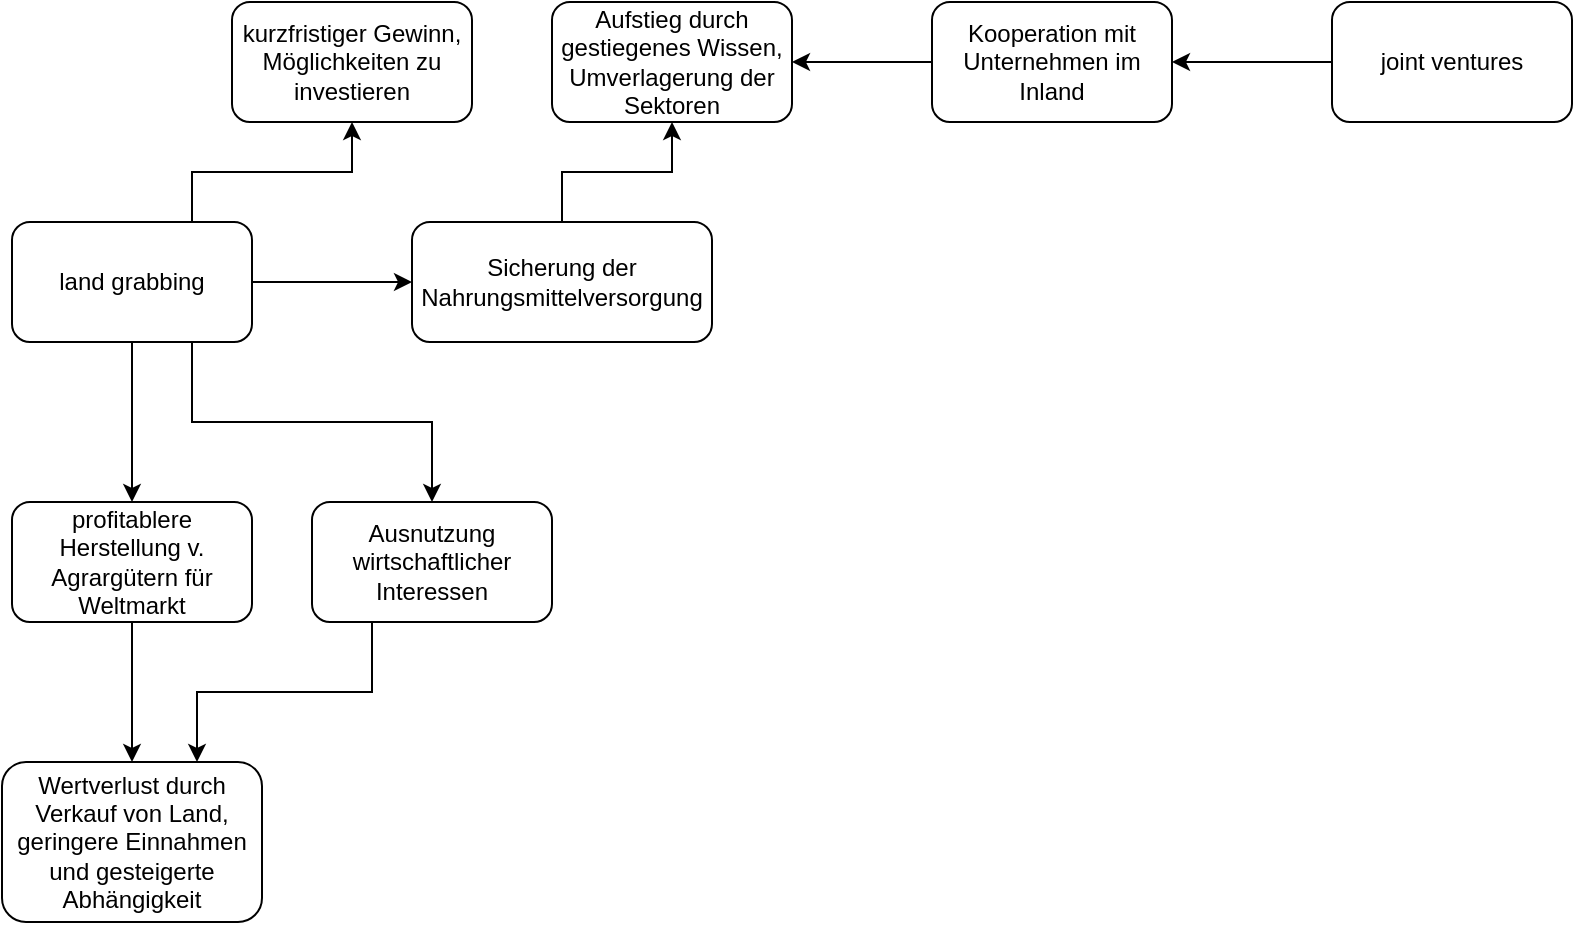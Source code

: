 <mxfile version="26.2.14">
  <diagram name="Seite-1" id="uUq1k5Td3A4MML32XgdD">
    <mxGraphModel dx="786" dy="427" grid="1" gridSize="10" guides="1" tooltips="1" connect="1" arrows="1" fold="1" page="1" pageScale="1" pageWidth="827" pageHeight="1169" math="0" shadow="0">
      <root>
        <mxCell id="0" />
        <mxCell id="1" parent="0" />
        <mxCell id="1toj12y2_de78bXx69sF-4" value="" style="edgeStyle=orthogonalEdgeStyle;rounded=0;orthogonalLoop=1;jettySize=auto;html=1;" edge="1" parent="1" source="1toj12y2_de78bXx69sF-2" target="1toj12y2_de78bXx69sF-3">
          <mxGeometry relative="1" as="geometry" />
        </mxCell>
        <mxCell id="1toj12y2_de78bXx69sF-7" value="" style="edgeStyle=orthogonalEdgeStyle;rounded=0;orthogonalLoop=1;jettySize=auto;html=1;" edge="1" parent="1" source="1toj12y2_de78bXx69sF-2" target="1toj12y2_de78bXx69sF-6">
          <mxGeometry relative="1" as="geometry" />
        </mxCell>
        <mxCell id="1toj12y2_de78bXx69sF-10" style="edgeStyle=orthogonalEdgeStyle;rounded=0;orthogonalLoop=1;jettySize=auto;html=1;exitX=0.75;exitY=1;exitDx=0;exitDy=0;" edge="1" parent="1" source="1toj12y2_de78bXx69sF-2" target="1toj12y2_de78bXx69sF-11">
          <mxGeometry relative="1" as="geometry">
            <mxPoint x="510" y="670" as="targetPoint" />
          </mxGeometry>
        </mxCell>
        <mxCell id="1toj12y2_de78bXx69sF-13" style="edgeStyle=orthogonalEdgeStyle;rounded=0;orthogonalLoop=1;jettySize=auto;html=1;exitX=0.75;exitY=0;exitDx=0;exitDy=0;" edge="1" parent="1" source="1toj12y2_de78bXx69sF-2" target="1toj12y2_de78bXx69sF-14">
          <mxGeometry relative="1" as="geometry">
            <mxPoint x="500" y="470" as="targetPoint" />
          </mxGeometry>
        </mxCell>
        <mxCell id="1toj12y2_de78bXx69sF-2" value="land grabbing" style="rounded=1;whiteSpace=wrap;html=1;" vertex="1" parent="1">
          <mxGeometry x="330" y="520" width="120" height="60" as="geometry" />
        </mxCell>
        <mxCell id="1toj12y2_de78bXx69sF-15" style="edgeStyle=orthogonalEdgeStyle;rounded=0;orthogonalLoop=1;jettySize=auto;html=1;exitX=0.5;exitY=0;exitDx=0;exitDy=0;" edge="1" parent="1" source="1toj12y2_de78bXx69sF-3" target="1toj12y2_de78bXx69sF-16">
          <mxGeometry relative="1" as="geometry">
            <mxPoint x="640" y="460" as="targetPoint" />
          </mxGeometry>
        </mxCell>
        <mxCell id="1toj12y2_de78bXx69sF-3" value="Sicherung der Nahrungsmittelversorgung" style="rounded=1;whiteSpace=wrap;html=1;" vertex="1" parent="1">
          <mxGeometry x="530" y="520" width="150" height="60" as="geometry" />
        </mxCell>
        <mxCell id="1toj12y2_de78bXx69sF-9" value="" style="edgeStyle=orthogonalEdgeStyle;rounded=0;orthogonalLoop=1;jettySize=auto;html=1;" edge="1" parent="1" source="1toj12y2_de78bXx69sF-6" target="1toj12y2_de78bXx69sF-8">
          <mxGeometry relative="1" as="geometry" />
        </mxCell>
        <mxCell id="1toj12y2_de78bXx69sF-6" value="profitablere Herstellung v. Agrargütern für Weltmarkt" style="whiteSpace=wrap;html=1;rounded=1;" vertex="1" parent="1">
          <mxGeometry x="330" y="660" width="120" height="60" as="geometry" />
        </mxCell>
        <mxCell id="1toj12y2_de78bXx69sF-8" value="Wertverlust durch Verkauf von Land, geringere Einnahmen und gesteigerte Abhängigkeit" style="whiteSpace=wrap;html=1;rounded=1;" vertex="1" parent="1">
          <mxGeometry x="325" y="790" width="130" height="80" as="geometry" />
        </mxCell>
        <mxCell id="1toj12y2_de78bXx69sF-12" style="edgeStyle=orthogonalEdgeStyle;rounded=0;orthogonalLoop=1;jettySize=auto;html=1;entryX=0.75;entryY=0;entryDx=0;entryDy=0;exitX=0.25;exitY=1;exitDx=0;exitDy=0;" edge="1" parent="1" source="1toj12y2_de78bXx69sF-11" target="1toj12y2_de78bXx69sF-8">
          <mxGeometry relative="1" as="geometry">
            <mxPoint x="480" y="730" as="sourcePoint" />
          </mxGeometry>
        </mxCell>
        <mxCell id="1toj12y2_de78bXx69sF-11" value="Ausnutzung wirtschaftlicher Interessen" style="rounded=1;whiteSpace=wrap;html=1;" vertex="1" parent="1">
          <mxGeometry x="480" y="660" width="120" height="60" as="geometry" />
        </mxCell>
        <mxCell id="1toj12y2_de78bXx69sF-14" value="kurzfristiger Gewinn, Möglichkeiten zu investieren" style="rounded=1;whiteSpace=wrap;html=1;" vertex="1" parent="1">
          <mxGeometry x="440" y="410" width="120" height="60" as="geometry" />
        </mxCell>
        <mxCell id="1toj12y2_de78bXx69sF-16" value="Aufstieg durch gestiegenes Wissen, Umverlagerung der Sektoren" style="rounded=1;whiteSpace=wrap;html=1;" vertex="1" parent="1">
          <mxGeometry x="600" y="410" width="120" height="60" as="geometry" />
        </mxCell>
        <mxCell id="1toj12y2_de78bXx69sF-18" style="edgeStyle=orthogonalEdgeStyle;rounded=0;orthogonalLoop=1;jettySize=auto;html=1;exitX=0;exitY=0.5;exitDx=0;exitDy=0;entryX=1;entryY=0.5;entryDx=0;entryDy=0;" edge="1" parent="1" source="1toj12y2_de78bXx69sF-17" target="1toj12y2_de78bXx69sF-16">
          <mxGeometry relative="1" as="geometry" />
        </mxCell>
        <mxCell id="1toj12y2_de78bXx69sF-17" value="Kooperation mit Unternehmen im Inland" style="rounded=1;whiteSpace=wrap;html=1;" vertex="1" parent="1">
          <mxGeometry x="790" y="410" width="120" height="60" as="geometry" />
        </mxCell>
        <mxCell id="1toj12y2_de78bXx69sF-20" style="edgeStyle=orthogonalEdgeStyle;rounded=0;orthogonalLoop=1;jettySize=auto;html=1;exitX=0;exitY=0.5;exitDx=0;exitDy=0;entryX=1;entryY=0.5;entryDx=0;entryDy=0;" edge="1" parent="1" source="1toj12y2_de78bXx69sF-19" target="1toj12y2_de78bXx69sF-17">
          <mxGeometry relative="1" as="geometry" />
        </mxCell>
        <mxCell id="1toj12y2_de78bXx69sF-19" value="joint ventures" style="rounded=1;whiteSpace=wrap;html=1;" vertex="1" parent="1">
          <mxGeometry x="990" y="410" width="120" height="60" as="geometry" />
        </mxCell>
      </root>
    </mxGraphModel>
  </diagram>
</mxfile>
